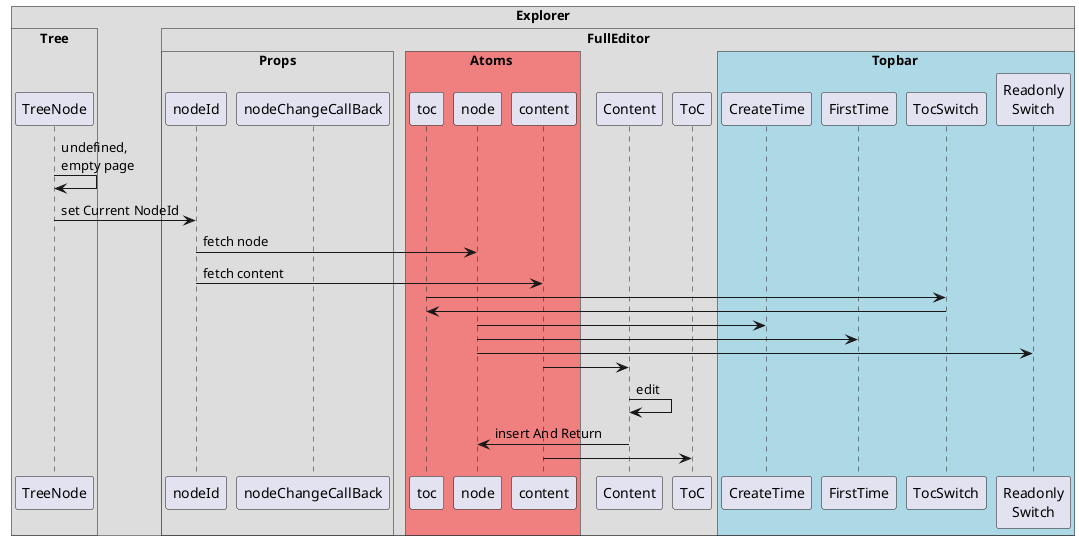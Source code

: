 @startuml fulleditor

!pragma teoz true
box Explorer

    box Tree 
        participant TreeNode
    end box

    

    box FullEditor
        box Props
            participant nodeId
            participant nodeChangeCallBack
        end box

        box Atoms #LightCoral
            participant toc
            participant node
            participant content
        end box

        participant Content
        participant ToC

        box Topbar #LightBlue
            participant CreateTime
            participant FirstTime
            participant TocSwitch
            participant "Readonly\nSwitch" as roSW
        end box
    end box

end box


TreeNode -> TreeNode: undefined, \nempty page
TreeNode -> nodeId: set Current NodeId

nodeId -> node: fetch node
nodeId -> content: fetch content

toc -> TocSwitch
TocSwitch -> toc

node -> CreateTime
node -> FirstTime
node -> roSW

content -> Content

Content -> Content: edit

Content -> node: insert And Return

content -> ToC
@enduml